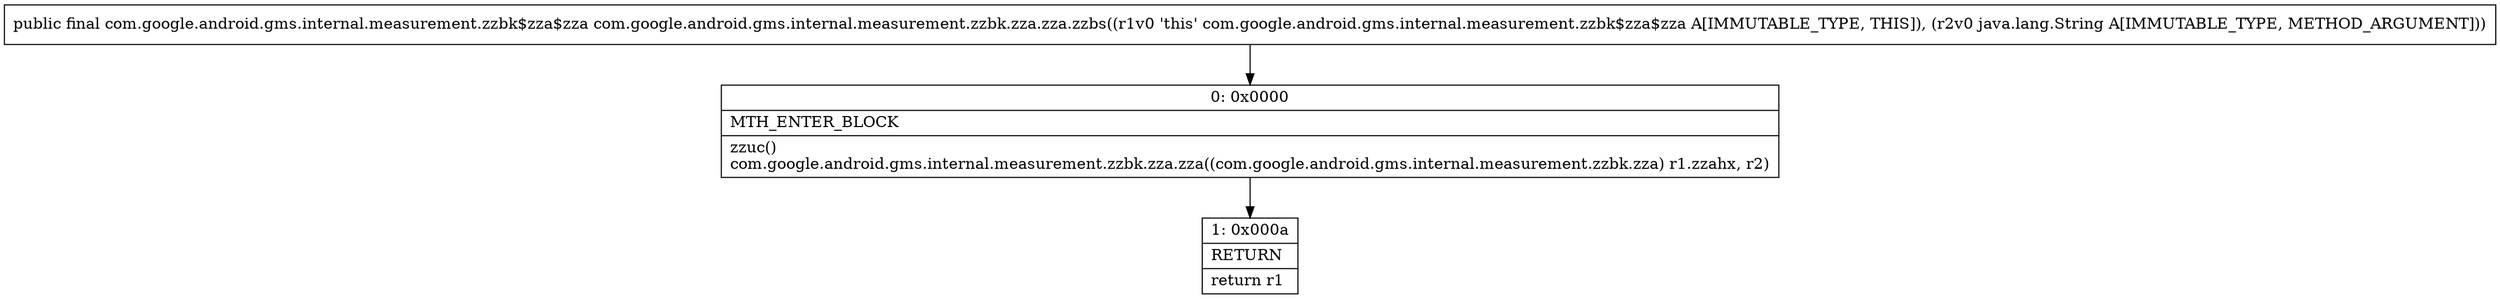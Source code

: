 digraph "CFG forcom.google.android.gms.internal.measurement.zzbk.zza.zza.zzbs(Ljava\/lang\/String;)Lcom\/google\/android\/gms\/internal\/measurement\/zzbk$zza$zza;" {
Node_0 [shape=record,label="{0\:\ 0x0000|MTH_ENTER_BLOCK\l|zzuc()\lcom.google.android.gms.internal.measurement.zzbk.zza.zza((com.google.android.gms.internal.measurement.zzbk.zza) r1.zzahx, r2)\l}"];
Node_1 [shape=record,label="{1\:\ 0x000a|RETURN\l|return r1\l}"];
MethodNode[shape=record,label="{public final com.google.android.gms.internal.measurement.zzbk$zza$zza com.google.android.gms.internal.measurement.zzbk.zza.zza.zzbs((r1v0 'this' com.google.android.gms.internal.measurement.zzbk$zza$zza A[IMMUTABLE_TYPE, THIS]), (r2v0 java.lang.String A[IMMUTABLE_TYPE, METHOD_ARGUMENT])) }"];
MethodNode -> Node_0;
Node_0 -> Node_1;
}


